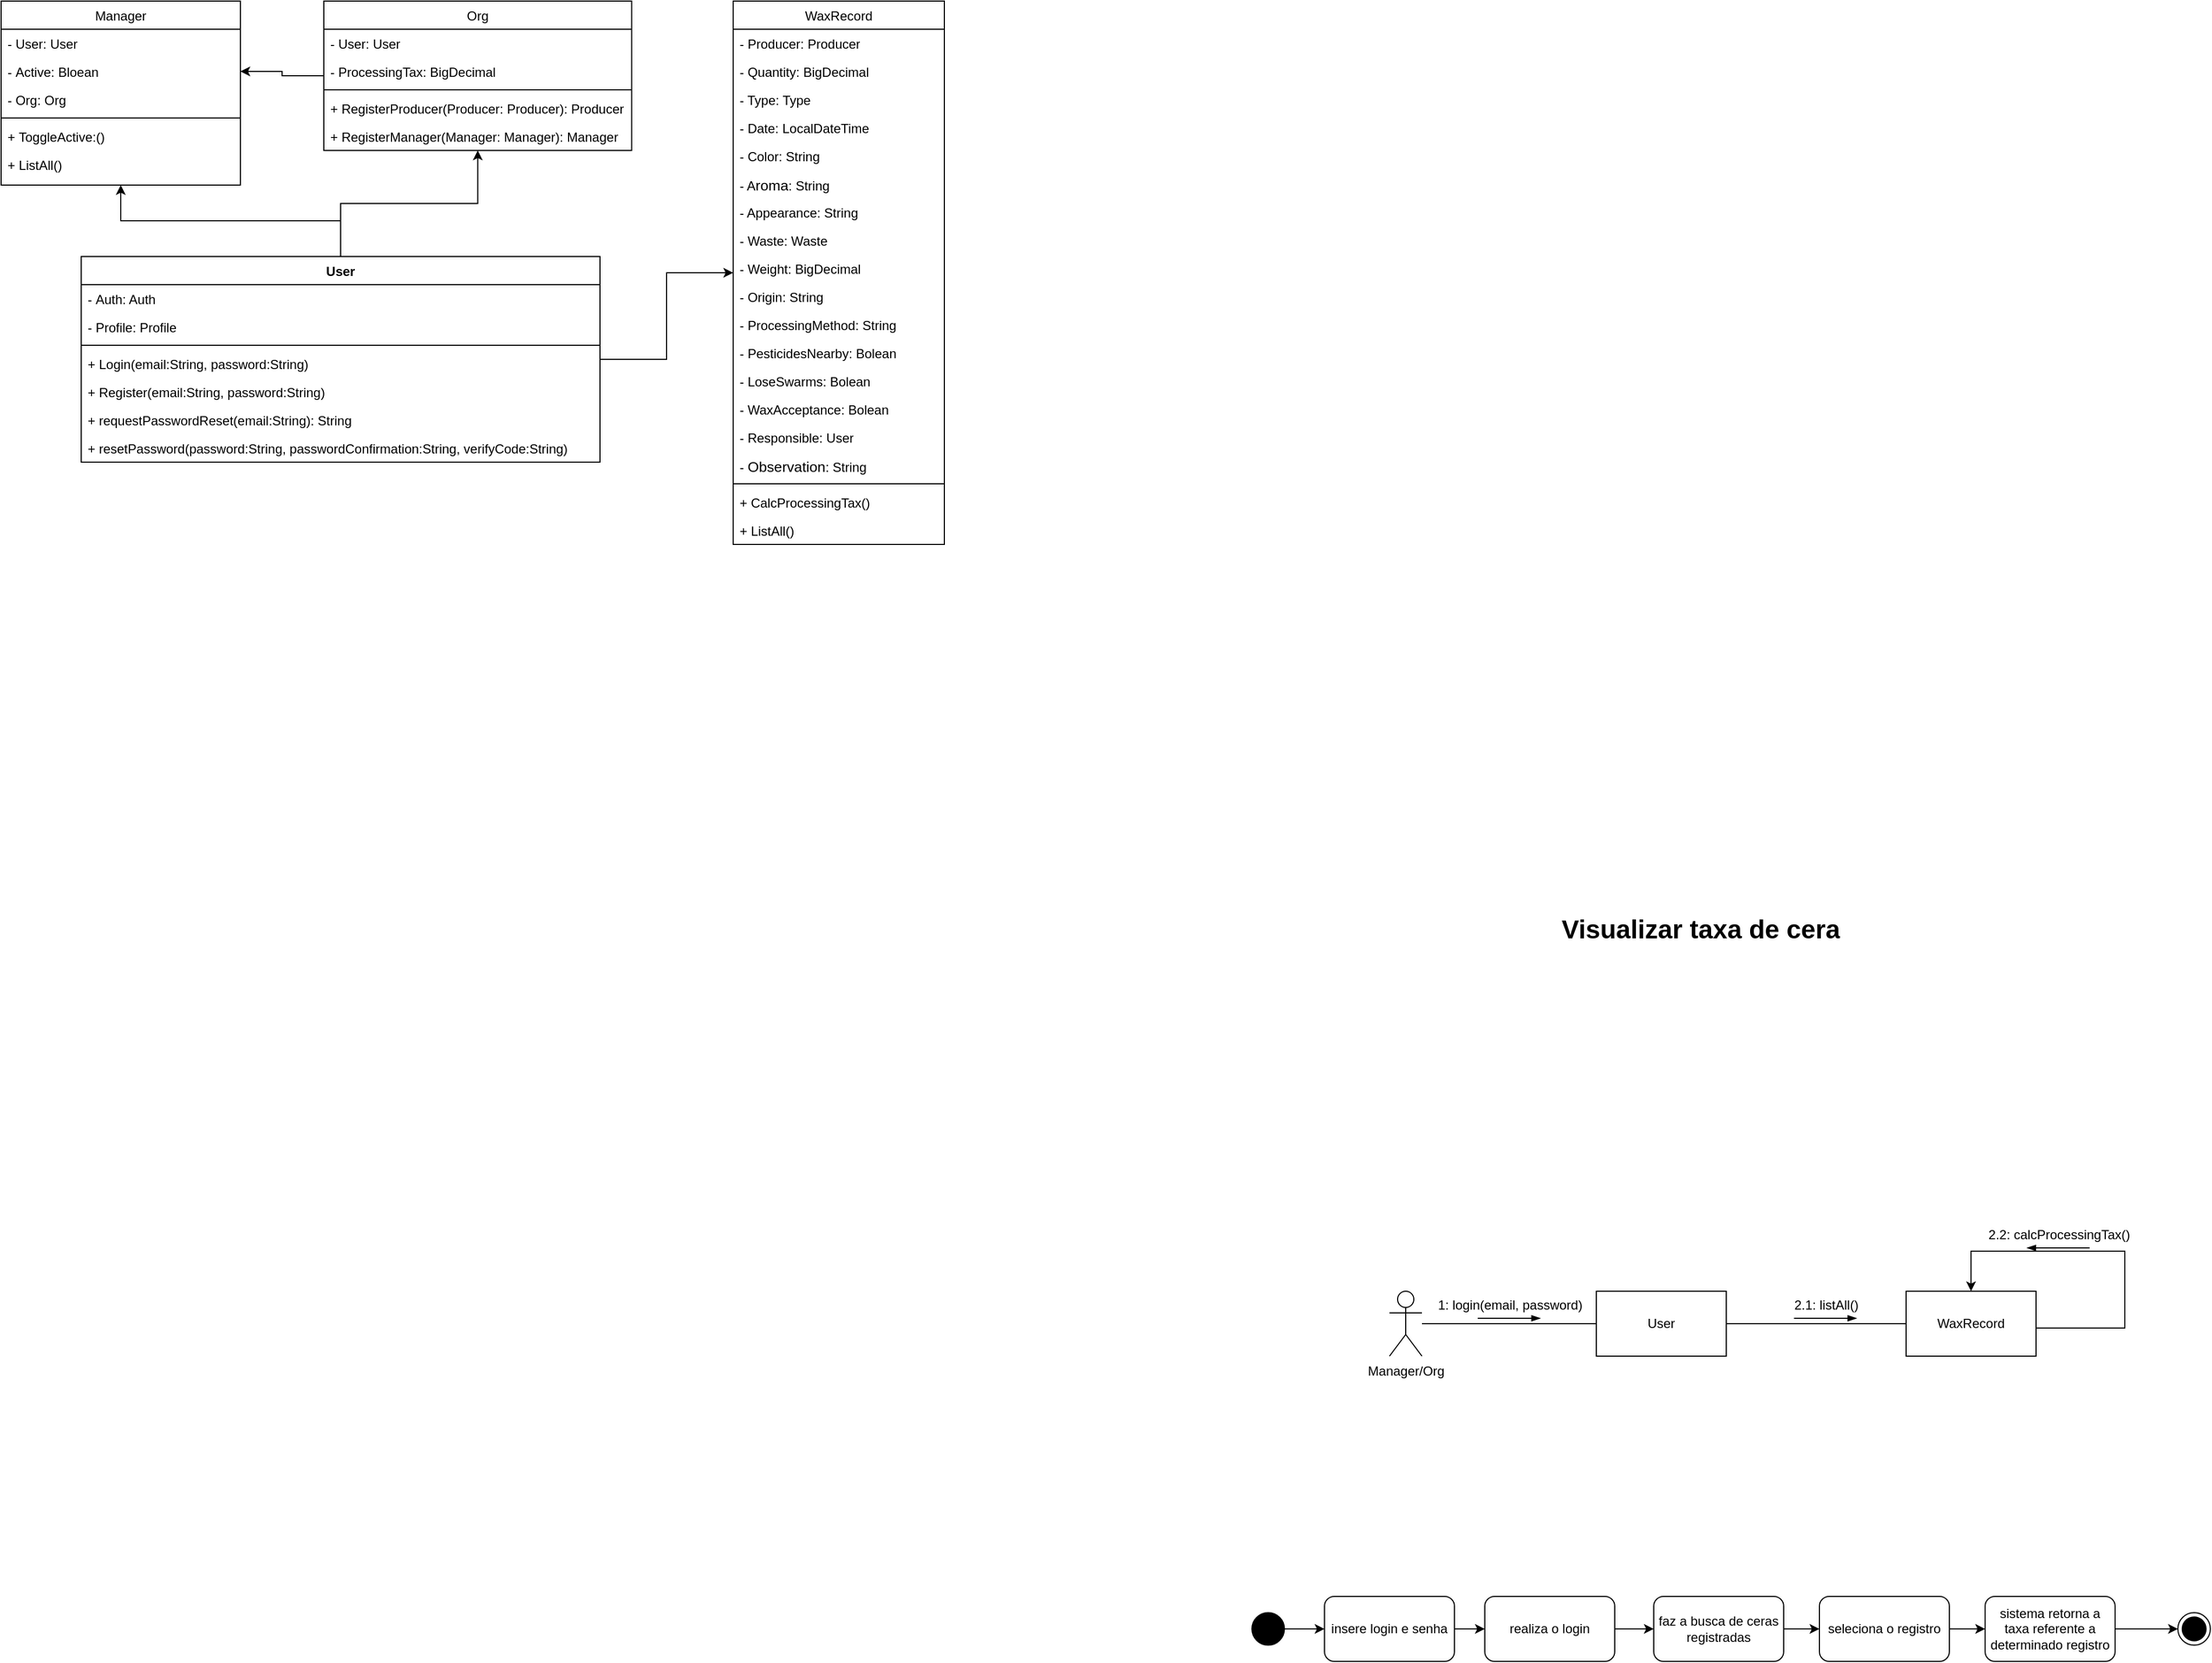 <mxfile version="24.2.3" type="github">
  <diagram name="Page-1" id="e7e014a7-5840-1c2e-5031-d8a46d1fe8dd">
    <mxGraphModel dx="3241" dy="1387" grid="0" gridSize="10" guides="1" tooltips="1" connect="1" arrows="1" fold="1" page="1" pageScale="1" pageWidth="1169" pageHeight="826" background="none" math="0" shadow="0">
      <root>
        <mxCell id="0" />
        <mxCell id="1" parent="0" />
        <mxCell id="_Qwe62J3tgY_4_dlwT_e-44" style="edgeStyle=orthogonalEdgeStyle;rounded=0;orthogonalLoop=1;jettySize=auto;html=1;entryX=0;entryY=0.5;entryDx=0;entryDy=0;endArrow=none;endFill=0;" parent="1" source="_Qwe62J3tgY_4_dlwT_e-41" target="_Qwe62J3tgY_4_dlwT_e-42" edge="1">
          <mxGeometry relative="1" as="geometry" />
        </mxCell>
        <mxCell id="_Qwe62J3tgY_4_dlwT_e-41" value="Manager/Org" style="shape=umlActor;verticalLabelPosition=bottom;verticalAlign=top;html=1;outlineConnect=0;" parent="1" vertex="1">
          <mxGeometry x="-966" y="397" width="30" height="60" as="geometry" />
        </mxCell>
        <mxCell id="_Qwe62J3tgY_4_dlwT_e-45" style="edgeStyle=orthogonalEdgeStyle;rounded=0;orthogonalLoop=1;jettySize=auto;html=1;exitX=1;exitY=0.5;exitDx=0;exitDy=0;endArrow=none;endFill=0;" parent="1" source="_Qwe62J3tgY_4_dlwT_e-42" target="_Qwe62J3tgY_4_dlwT_e-43" edge="1">
          <mxGeometry relative="1" as="geometry" />
        </mxCell>
        <mxCell id="_Qwe62J3tgY_4_dlwT_e-42" value="User" style="rounded=0;whiteSpace=wrap;html=1;" parent="1" vertex="1">
          <mxGeometry x="-775" y="397" width="120" height="60" as="geometry" />
        </mxCell>
        <mxCell id="_Qwe62J3tgY_4_dlwT_e-43" value="WaxRecord" style="rounded=0;whiteSpace=wrap;html=1;" parent="1" vertex="1">
          <mxGeometry x="-489" y="397" width="120" height="60" as="geometry" />
        </mxCell>
        <mxCell id="_Qwe62J3tgY_4_dlwT_e-46" value="1: login(email, password)" style="text;html=1;align=center;verticalAlign=middle;resizable=0;points=[];autosize=1;strokeColor=none;fillColor=none;" parent="1" vertex="1">
          <mxGeometry x="-931" y="397" width="151" height="26" as="geometry" />
        </mxCell>
        <mxCell id="_Qwe62J3tgY_4_dlwT_e-47" value="2.1:&amp;nbsp;&lt;span style=&quot;text-align: left; text-wrap: wrap;&quot;&gt;listAll&lt;/span&gt;()" style="text;html=1;align=center;verticalAlign=middle;resizable=0;points=[];autosize=1;strokeColor=none;fillColor=none;" parent="1" vertex="1">
          <mxGeometry x="-602" y="397" width="77" height="26" as="geometry" />
        </mxCell>
        <mxCell id="_Qwe62J3tgY_4_dlwT_e-50" style="edgeStyle=orthogonalEdgeStyle;rounded=0;orthogonalLoop=1;jettySize=auto;html=1;entryX=0;entryY=0.5;entryDx=0;entryDy=0;endArrow=blockThin;endFill=1;strokeWidth=1;" parent="1" edge="1">
          <mxGeometry relative="1" as="geometry">
            <mxPoint x="-884.5" y="422" as="sourcePoint" />
            <mxPoint x="-826.5" y="422" as="targetPoint" />
          </mxGeometry>
        </mxCell>
        <mxCell id="_Qwe62J3tgY_4_dlwT_e-51" style="edgeStyle=orthogonalEdgeStyle;rounded=0;orthogonalLoop=1;jettySize=auto;html=1;entryX=0;entryY=0.5;entryDx=0;entryDy=0;endArrow=blockThin;endFill=1;strokeWidth=1;" parent="1" edge="1">
          <mxGeometry relative="1" as="geometry">
            <mxPoint x="-592.5" y="422" as="sourcePoint" />
            <mxPoint x="-534.5" y="422" as="targetPoint" />
          </mxGeometry>
        </mxCell>
        <mxCell id="_Qwe62J3tgY_4_dlwT_e-52" value="&lt;h1 style=&quot;margin-top: 0px;&quot;&gt;&lt;font style=&quot;vertical-align: inherit;&quot;&gt;&lt;font style=&quot;vertical-align: inherit;&quot;&gt;Visualizar taxa de cera&lt;/font&gt;&lt;/font&gt;&lt;/h1&gt;" style="text;html=1;whiteSpace=wrap;overflow=hidden;rounded=0;" parent="1" vertex="1">
          <mxGeometry x="-809" y="42" width="277" height="34" as="geometry" />
        </mxCell>
        <mxCell id="_Qwe62J3tgY_4_dlwT_e-63" style="edgeStyle=orthogonalEdgeStyle;rounded=0;orthogonalLoop=1;jettySize=auto;html=1;entryX=0;entryY=0.5;entryDx=0;entryDy=0;" parent="1" source="_Qwe62J3tgY_4_dlwT_e-54" target="_Qwe62J3tgY_4_dlwT_e-56" edge="1">
          <mxGeometry relative="1" as="geometry" />
        </mxCell>
        <mxCell id="_Qwe62J3tgY_4_dlwT_e-54" value="" style="ellipse;fillColor=strokeColor;html=1;" parent="1" vertex="1">
          <mxGeometry x="-1093" y="694" width="30" height="30" as="geometry" />
        </mxCell>
        <mxCell id="_Qwe62J3tgY_4_dlwT_e-55" value="" style="ellipse;html=1;shape=endState;fillColor=strokeColor;" parent="1" vertex="1">
          <mxGeometry x="-238" y="694" width="30" height="30" as="geometry" />
        </mxCell>
        <mxCell id="_Qwe62J3tgY_4_dlwT_e-64" style="edgeStyle=orthogonalEdgeStyle;rounded=0;orthogonalLoop=1;jettySize=auto;html=1;" parent="1" source="_Qwe62J3tgY_4_dlwT_e-56" target="_Qwe62J3tgY_4_dlwT_e-57" edge="1">
          <mxGeometry relative="1" as="geometry" />
        </mxCell>
        <mxCell id="_Qwe62J3tgY_4_dlwT_e-56" value="insere login e senha" style="rounded=1;whiteSpace=wrap;html=1;" parent="1" vertex="1">
          <mxGeometry x="-1026" y="679" width="120" height="60" as="geometry" />
        </mxCell>
        <mxCell id="_Qwe62J3tgY_4_dlwT_e-65" style="edgeStyle=orthogonalEdgeStyle;rounded=0;orthogonalLoop=1;jettySize=auto;html=1;entryX=0;entryY=0.5;entryDx=0;entryDy=0;" parent="1" source="_Qwe62J3tgY_4_dlwT_e-57" target="_Qwe62J3tgY_4_dlwT_e-58" edge="1">
          <mxGeometry relative="1" as="geometry" />
        </mxCell>
        <mxCell id="_Qwe62J3tgY_4_dlwT_e-57" value="realiza o login" style="rounded=1;whiteSpace=wrap;html=1;" parent="1" vertex="1">
          <mxGeometry x="-878" y="679" width="120" height="60" as="geometry" />
        </mxCell>
        <mxCell id="_Qwe62J3tgY_4_dlwT_e-66" style="edgeStyle=orthogonalEdgeStyle;rounded=0;orthogonalLoop=1;jettySize=auto;html=1;" parent="1" source="_Qwe62J3tgY_4_dlwT_e-58" target="_Qwe62J3tgY_4_dlwT_e-59" edge="1">
          <mxGeometry relative="1" as="geometry" />
        </mxCell>
        <mxCell id="_Qwe62J3tgY_4_dlwT_e-58" value="faz a busca de ceras registradas" style="rounded=1;whiteSpace=wrap;html=1;" parent="1" vertex="1">
          <mxGeometry x="-722" y="679" width="120" height="60" as="geometry" />
        </mxCell>
        <mxCell id="_Qwe62J3tgY_4_dlwT_e-67" style="edgeStyle=orthogonalEdgeStyle;rounded=0;orthogonalLoop=1;jettySize=auto;html=1;entryX=0;entryY=0.5;entryDx=0;entryDy=0;" parent="1" source="_Qwe62J3tgY_4_dlwT_e-59" target="_Qwe62J3tgY_4_dlwT_e-60" edge="1">
          <mxGeometry relative="1" as="geometry" />
        </mxCell>
        <mxCell id="_Qwe62J3tgY_4_dlwT_e-59" value="seleciona o registro" style="rounded=1;whiteSpace=wrap;html=1;" parent="1" vertex="1">
          <mxGeometry x="-569" y="679" width="120" height="60" as="geometry" />
        </mxCell>
        <mxCell id="hPSKzK3FfXgFCUTiVHLy-42" style="edgeStyle=orthogonalEdgeStyle;rounded=0;orthogonalLoop=1;jettySize=auto;html=1;entryX=0;entryY=0.5;entryDx=0;entryDy=0;" edge="1" parent="1" source="_Qwe62J3tgY_4_dlwT_e-60" target="_Qwe62J3tgY_4_dlwT_e-55">
          <mxGeometry relative="1" as="geometry" />
        </mxCell>
        <mxCell id="_Qwe62J3tgY_4_dlwT_e-60" value="sistema retorna a taxa referente a determinado registro" style="rounded=1;whiteSpace=wrap;html=1;" parent="1" vertex="1">
          <mxGeometry x="-416" y="679" width="120" height="60" as="geometry" />
        </mxCell>
        <mxCell id="hPSKzK3FfXgFCUTiVHLy-39" style="edgeStyle=orthogonalEdgeStyle;rounded=0;orthogonalLoop=1;jettySize=auto;html=1;entryX=0.5;entryY=0;entryDx=0;entryDy=0;" edge="1" parent="1" source="_Qwe62J3tgY_4_dlwT_e-43" target="_Qwe62J3tgY_4_dlwT_e-43">
          <mxGeometry relative="1" as="geometry">
            <Array as="points">
              <mxPoint x="-287" y="431" />
              <mxPoint x="-287" y="360" />
              <mxPoint x="-429" y="360" />
            </Array>
          </mxGeometry>
        </mxCell>
        <mxCell id="hPSKzK3FfXgFCUTiVHLy-40" value="2.2:&amp;nbsp;&lt;span style=&quot;text-align: left; text-wrap: wrap;&quot;&gt;calcProcessingTax&lt;/span&gt;()" style="text;html=1;align=center;verticalAlign=middle;resizable=0;points=[];autosize=1;strokeColor=none;fillColor=none;" vertex="1" parent="1">
          <mxGeometry x="-423" y="332" width="149" height="26" as="geometry" />
        </mxCell>
        <mxCell id="hPSKzK3FfXgFCUTiVHLy-41" style="edgeStyle=orthogonalEdgeStyle;rounded=0;orthogonalLoop=1;jettySize=auto;html=1;entryX=0;entryY=0.5;entryDx=0;entryDy=0;endArrow=blockThin;endFill=1;strokeWidth=1;" edge="1" parent="1">
          <mxGeometry relative="1" as="geometry">
            <mxPoint x="-319.5" y="357" as="sourcePoint" />
            <mxPoint x="-377.5" y="357" as="targetPoint" />
          </mxGeometry>
        </mxCell>
        <mxCell id="hPSKzK3FfXgFCUTiVHLy-133" style="edgeStyle=orthogonalEdgeStyle;rounded=0;orthogonalLoop=1;jettySize=auto;html=1;entryX=1;entryY=0.5;entryDx=0;entryDy=0;" edge="1" parent="1" source="hPSKzK3FfXgFCUTiVHLy-134" target="hPSKzK3FfXgFCUTiVHLy-153">
          <mxGeometry relative="1" as="geometry" />
        </mxCell>
        <mxCell id="hPSKzK3FfXgFCUTiVHLy-134" value="Org" style="swimlane;fontStyle=0;align=center;verticalAlign=top;childLayout=stackLayout;horizontal=1;startSize=26;horizontalStack=0;resizeParent=1;resizeLast=0;collapsible=1;marginBottom=0;rounded=0;shadow=0;strokeWidth=1;" vertex="1" parent="1">
          <mxGeometry x="-1950" y="-795" width="284.25" height="138" as="geometry">
            <mxRectangle x="340" y="380" width="170" height="26" as="alternateBounds" />
          </mxGeometry>
        </mxCell>
        <mxCell id="hPSKzK3FfXgFCUTiVHLy-135" value="&lt;span style=&quot;background-color: rgb(255, 255, 255);&quot;&gt;- User: User&lt;/span&gt;" style="text;strokeColor=none;fillColor=none;align=left;verticalAlign=top;spacingLeft=4;spacingRight=4;overflow=hidden;rotatable=0;points=[[0,0.5],[1,0.5]];portConstraint=eastwest;whiteSpace=wrap;html=1;" vertex="1" parent="hPSKzK3FfXgFCUTiVHLy-134">
          <mxGeometry y="26" width="284.25" height="26" as="geometry" />
        </mxCell>
        <mxCell id="hPSKzK3FfXgFCUTiVHLy-136" value="-&amp;nbsp;ProcessingTax: BigDecimal" style="text;strokeColor=none;fillColor=none;align=left;verticalAlign=top;spacingLeft=4;spacingRight=4;overflow=hidden;rotatable=0;points=[[0,0.5],[1,0.5]];portConstraint=eastwest;whiteSpace=wrap;html=1;" vertex="1" parent="hPSKzK3FfXgFCUTiVHLy-134">
          <mxGeometry y="52" width="284.25" height="26" as="geometry" />
        </mxCell>
        <mxCell id="hPSKzK3FfXgFCUTiVHLy-137" value="" style="line;strokeWidth=1;fillColor=none;align=left;verticalAlign=middle;spacingTop=-1;spacingLeft=3;spacingRight=3;rotatable=0;labelPosition=right;points=[];portConstraint=eastwest;strokeColor=inherit;" vertex="1" parent="hPSKzK3FfXgFCUTiVHLy-134">
          <mxGeometry y="78" width="284.25" height="8" as="geometry" />
        </mxCell>
        <mxCell id="hPSKzK3FfXgFCUTiVHLy-138" value="+ RegisterProducer(Producer: Producer): Producer" style="text;strokeColor=none;fillColor=none;align=left;verticalAlign=top;spacingLeft=4;spacingRight=4;overflow=hidden;rotatable=0;points=[[0,0.5],[1,0.5]];portConstraint=eastwest;whiteSpace=wrap;html=1;" vertex="1" parent="hPSKzK3FfXgFCUTiVHLy-134">
          <mxGeometry y="86" width="284.25" height="26" as="geometry" />
        </mxCell>
        <mxCell id="hPSKzK3FfXgFCUTiVHLy-139" value="+ Register&lt;span style=&quot;text-align: center; text-wrap: nowrap;&quot;&gt;Manager(&lt;/span&gt;&lt;span style=&quot;text-align: center; text-wrap: nowrap;&quot;&gt;Manager:&amp;nbsp;&lt;/span&gt;&lt;span style=&quot;text-align: center; text-wrap: nowrap;&quot;&gt;Manager)&lt;/span&gt;&lt;span style=&quot;text-wrap: nowrap; text-align: center;&quot;&gt;:&amp;nbsp;&lt;/span&gt;&lt;span style=&quot;text-wrap: nowrap; text-align: center;&quot;&gt;Manager&lt;/span&gt;" style="text;strokeColor=none;fillColor=none;align=left;verticalAlign=top;spacingLeft=4;spacingRight=4;overflow=hidden;rotatable=0;points=[[0,0.5],[1,0.5]];portConstraint=eastwest;whiteSpace=wrap;html=1;" vertex="1" parent="hPSKzK3FfXgFCUTiVHLy-134">
          <mxGeometry y="112" width="284.25" height="26" as="geometry" />
        </mxCell>
        <mxCell id="hPSKzK3FfXgFCUTiVHLy-140" style="edgeStyle=orthogonalEdgeStyle;rounded=0;orthogonalLoop=1;jettySize=auto;html=1;" edge="1" parent="1" source="hPSKzK3FfXgFCUTiVHLy-143" target="hPSKzK3FfXgFCUTiVHLy-134">
          <mxGeometry relative="1" as="geometry" />
        </mxCell>
        <mxCell id="hPSKzK3FfXgFCUTiVHLy-141" style="edgeStyle=orthogonalEdgeStyle;rounded=0;orthogonalLoop=1;jettySize=auto;html=1;" edge="1" parent="1" source="hPSKzK3FfXgFCUTiVHLy-143" target="hPSKzK3FfXgFCUTiVHLy-158">
          <mxGeometry relative="1" as="geometry" />
        </mxCell>
        <mxCell id="hPSKzK3FfXgFCUTiVHLy-142" style="edgeStyle=orthogonalEdgeStyle;rounded=0;orthogonalLoop=1;jettySize=auto;html=1;" edge="1" parent="1" source="hPSKzK3FfXgFCUTiVHLy-143" target="hPSKzK3FfXgFCUTiVHLy-151">
          <mxGeometry relative="1" as="geometry" />
        </mxCell>
        <mxCell id="hPSKzK3FfXgFCUTiVHLy-143" value="User" style="swimlane;fontStyle=1;align=center;verticalAlign=top;childLayout=stackLayout;horizontal=1;startSize=26;horizontalStack=0;resizeParent=1;resizeParentMax=0;resizeLast=0;collapsible=1;marginBottom=0;whiteSpace=wrap;html=1;labelBackgroundColor=none;" vertex="1" parent="1">
          <mxGeometry x="-2174" y="-559" width="479" height="190" as="geometry" />
        </mxCell>
        <mxCell id="hPSKzK3FfXgFCUTiVHLy-144" value="-&amp;nbsp;Auth: Auth" style="text;strokeColor=none;fillColor=none;align=left;verticalAlign=top;spacingLeft=4;spacingRight=4;overflow=hidden;rotatable=0;points=[[0,0.5],[1,0.5]];portConstraint=eastwest;whiteSpace=wrap;html=1;labelBackgroundColor=none;" vertex="1" parent="hPSKzK3FfXgFCUTiVHLy-143">
          <mxGeometry y="26" width="479" height="26" as="geometry" />
        </mxCell>
        <mxCell id="hPSKzK3FfXgFCUTiVHLy-145" value="-&amp;nbsp;Profile: Profile" style="text;strokeColor=none;fillColor=none;align=left;verticalAlign=top;spacingLeft=4;spacingRight=4;overflow=hidden;rotatable=0;points=[[0,0.5],[1,0.5]];portConstraint=eastwest;whiteSpace=wrap;html=1;labelBackgroundColor=none;" vertex="1" parent="hPSKzK3FfXgFCUTiVHLy-143">
          <mxGeometry y="52" width="479" height="26" as="geometry" />
        </mxCell>
        <mxCell id="hPSKzK3FfXgFCUTiVHLy-146" value="" style="line;strokeWidth=1;fillColor=none;align=left;verticalAlign=middle;spacingTop=-1;spacingLeft=3;spacingRight=3;rotatable=0;labelPosition=right;points=[];portConstraint=eastwest;strokeColor=inherit;" vertex="1" parent="hPSKzK3FfXgFCUTiVHLy-143">
          <mxGeometry y="78" width="479" height="8" as="geometry" />
        </mxCell>
        <mxCell id="hPSKzK3FfXgFCUTiVHLy-147" value="+ Login(email:String, password:String)" style="text;strokeColor=none;fillColor=none;align=left;verticalAlign=top;spacingLeft=4;spacingRight=4;overflow=hidden;rotatable=0;points=[[0,0.5],[1,0.5]];portConstraint=eastwest;whiteSpace=wrap;html=1;" vertex="1" parent="hPSKzK3FfXgFCUTiVHLy-143">
          <mxGeometry y="86" width="479" height="26" as="geometry" />
        </mxCell>
        <mxCell id="hPSKzK3FfXgFCUTiVHLy-148" value="+ Register(email:String, password:String)" style="text;strokeColor=none;fillColor=none;align=left;verticalAlign=top;spacingLeft=4;spacingRight=4;overflow=hidden;rotatable=0;points=[[0,0.5],[1,0.5]];portConstraint=eastwest;whiteSpace=wrap;html=1;" vertex="1" parent="hPSKzK3FfXgFCUTiVHLy-143">
          <mxGeometry y="112" width="479" height="26" as="geometry" />
        </mxCell>
        <mxCell id="hPSKzK3FfXgFCUTiVHLy-149" value="+ requestPasswordReset(email:String): String" style="text;strokeColor=none;fillColor=none;align=left;verticalAlign=top;spacingLeft=4;spacingRight=4;overflow=hidden;rotatable=0;points=[[0,0.5],[1,0.5]];portConstraint=eastwest;whiteSpace=wrap;html=1;" vertex="1" parent="hPSKzK3FfXgFCUTiVHLy-143">
          <mxGeometry y="138" width="479" height="26" as="geometry" />
        </mxCell>
        <mxCell id="hPSKzK3FfXgFCUTiVHLy-150" value="+ resetPassword(password:String, passwordConfirmation:String, verifyCode:String)" style="text;strokeColor=none;fillColor=none;align=left;verticalAlign=top;spacingLeft=4;spacingRight=4;overflow=hidden;rotatable=0;points=[[0,0.5],[1,0.5]];portConstraint=eastwest;whiteSpace=wrap;html=1;" vertex="1" parent="hPSKzK3FfXgFCUTiVHLy-143">
          <mxGeometry y="164" width="479" height="26" as="geometry" />
        </mxCell>
        <mxCell id="hPSKzK3FfXgFCUTiVHLy-151" value="Manager" style="swimlane;fontStyle=0;align=center;verticalAlign=top;childLayout=stackLayout;horizontal=1;startSize=26;horizontalStack=0;resizeParent=1;resizeLast=0;collapsible=1;marginBottom=0;rounded=0;shadow=0;strokeWidth=1;" vertex="1" parent="1">
          <mxGeometry x="-2248" y="-795" width="221" height="170" as="geometry">
            <mxRectangle x="340" y="380" width="170" height="26" as="alternateBounds" />
          </mxGeometry>
        </mxCell>
        <mxCell id="hPSKzK3FfXgFCUTiVHLy-152" value="-&lt;span style=&quot;background-color: rgb(255, 255, 255);&quot;&gt;&amp;nbsp;User: User&lt;/span&gt;" style="text;strokeColor=none;fillColor=none;align=left;verticalAlign=top;spacingLeft=4;spacingRight=4;overflow=hidden;rotatable=0;points=[[0,0.5],[1,0.5]];portConstraint=eastwest;whiteSpace=wrap;html=1;" vertex="1" parent="hPSKzK3FfXgFCUTiVHLy-151">
          <mxGeometry y="26" width="221" height="26" as="geometry" />
        </mxCell>
        <mxCell id="hPSKzK3FfXgFCUTiVHLy-153" value="-&amp;nbsp;A&lt;span style=&quot;text-align: center; text-wrap: nowrap;&quot;&gt;ctive&lt;/span&gt;:&amp;nbsp;&lt;span style=&quot;text-align: center; text-wrap: nowrap;&quot;&gt;Bloean&lt;/span&gt;" style="text;strokeColor=none;fillColor=none;align=left;verticalAlign=top;spacingLeft=4;spacingRight=4;overflow=hidden;rotatable=0;points=[[0,0.5],[1,0.5]];portConstraint=eastwest;whiteSpace=wrap;html=1;" vertex="1" parent="hPSKzK3FfXgFCUTiVHLy-151">
          <mxGeometry y="52" width="221" height="26" as="geometry" />
        </mxCell>
        <mxCell id="hPSKzK3FfXgFCUTiVHLy-154" value="-&amp;nbsp;Org: Org" style="text;strokeColor=none;fillColor=none;align=left;verticalAlign=top;spacingLeft=4;spacingRight=4;overflow=hidden;rotatable=0;points=[[0,0.5],[1,0.5]];portConstraint=eastwest;whiteSpace=wrap;html=1;" vertex="1" parent="hPSKzK3FfXgFCUTiVHLy-151">
          <mxGeometry y="78" width="221" height="26" as="geometry" />
        </mxCell>
        <mxCell id="hPSKzK3FfXgFCUTiVHLy-155" value="" style="line;strokeWidth=1;fillColor=none;align=left;verticalAlign=middle;spacingTop=-1;spacingLeft=3;spacingRight=3;rotatable=0;labelPosition=right;points=[];portConstraint=eastwest;strokeColor=inherit;" vertex="1" parent="hPSKzK3FfXgFCUTiVHLy-151">
          <mxGeometry y="104" width="221" height="8" as="geometry" />
        </mxCell>
        <mxCell id="hPSKzK3FfXgFCUTiVHLy-156" value="+&amp;nbsp;ToggleActive:()" style="text;strokeColor=none;fillColor=none;align=left;verticalAlign=top;spacingLeft=4;spacingRight=4;overflow=hidden;rotatable=0;points=[[0,0.5],[1,0.5]];portConstraint=eastwest;whiteSpace=wrap;html=1;" vertex="1" parent="hPSKzK3FfXgFCUTiVHLy-151">
          <mxGeometry y="112" width="221" height="26" as="geometry" />
        </mxCell>
        <mxCell id="hPSKzK3FfXgFCUTiVHLy-157" value="+ ListAll()" style="text;strokeColor=none;fillColor=none;align=left;verticalAlign=top;spacingLeft=4;spacingRight=4;overflow=hidden;rotatable=0;points=[[0,0.5],[1,0.5]];portConstraint=eastwest;whiteSpace=wrap;html=1;" vertex="1" parent="hPSKzK3FfXgFCUTiVHLy-151">
          <mxGeometry y="138" width="221" height="26" as="geometry" />
        </mxCell>
        <mxCell id="hPSKzK3FfXgFCUTiVHLy-158" value="WaxRecord" style="swimlane;fontStyle=0;align=center;verticalAlign=top;childLayout=stackLayout;horizontal=1;startSize=26;horizontalStack=0;resizeParent=1;resizeLast=0;collapsible=1;marginBottom=0;rounded=0;shadow=0;strokeWidth=1;" vertex="1" parent="1">
          <mxGeometry x="-1572" y="-795" width="195" height="502" as="geometry">
            <mxRectangle x="340" y="380" width="170" height="26" as="alternateBounds" />
          </mxGeometry>
        </mxCell>
        <mxCell id="hPSKzK3FfXgFCUTiVHLy-159" value="&lt;div style=&quot;text-align: center;&quot;&gt;&lt;span style=&quot;background-color: initial; text-align: left;&quot;&gt;-&amp;nbsp;&lt;/span&gt;&lt;span style=&quot;background-color: initial; text-wrap: nowrap;&quot;&gt;Producer&lt;/span&gt;&lt;span style=&quot;background-color: initial;&quot;&gt;:&amp;nbsp;&lt;/span&gt;&lt;span style=&quot;background-color: initial; text-wrap: nowrap; text-align: left;&quot;&gt;Producer&lt;/span&gt;&lt;/div&gt;&lt;div style=&quot;text-align: center;&quot;&gt;&lt;span style=&quot;background-color: initial;&quot;&gt;&lt;/span&gt;&lt;/div&gt;" style="text;strokeColor=none;fillColor=none;align=left;verticalAlign=top;spacingLeft=4;spacingRight=4;overflow=hidden;rotatable=0;points=[[0,0.5],[1,0.5]];portConstraint=eastwest;whiteSpace=wrap;html=1;" vertex="1" parent="hPSKzK3FfXgFCUTiVHLy-158">
          <mxGeometry y="26" width="195" height="26" as="geometry" />
        </mxCell>
        <mxCell id="hPSKzK3FfXgFCUTiVHLy-160" value="- Quantity: BigDecimal" style="text;strokeColor=none;fillColor=none;align=left;verticalAlign=top;spacingLeft=4;spacingRight=4;overflow=hidden;rotatable=0;points=[[0,0.5],[1,0.5]];portConstraint=eastwest;whiteSpace=wrap;html=1;" vertex="1" parent="hPSKzK3FfXgFCUTiVHLy-158">
          <mxGeometry y="52" width="195" height="26" as="geometry" />
        </mxCell>
        <mxCell id="hPSKzK3FfXgFCUTiVHLy-161" value="- Type: Type" style="text;strokeColor=none;fillColor=none;align=left;verticalAlign=top;spacingLeft=4;spacingRight=4;overflow=hidden;rotatable=0;points=[[0,0.5],[1,0.5]];portConstraint=eastwest;whiteSpace=wrap;html=1;" vertex="1" parent="hPSKzK3FfXgFCUTiVHLy-158">
          <mxGeometry y="78" width="195" height="26" as="geometry" />
        </mxCell>
        <mxCell id="hPSKzK3FfXgFCUTiVHLy-162" value="- Date: LocalDateTime" style="text;strokeColor=none;fillColor=none;align=left;verticalAlign=top;spacingLeft=4;spacingRight=4;overflow=hidden;rotatable=0;points=[[0,0.5],[1,0.5]];portConstraint=eastwest;whiteSpace=wrap;html=1;" vertex="1" parent="hPSKzK3FfXgFCUTiVHLy-158">
          <mxGeometry y="104" width="195" height="26" as="geometry" />
        </mxCell>
        <mxCell id="hPSKzK3FfXgFCUTiVHLy-163" value="- Color: String" style="text;strokeColor=none;fillColor=none;align=left;verticalAlign=top;spacingLeft=4;spacingRight=4;overflow=hidden;rotatable=0;points=[[0,0.5],[1,0.5]];portConstraint=eastwest;whiteSpace=wrap;html=1;" vertex="1" parent="hPSKzK3FfXgFCUTiVHLy-158">
          <mxGeometry y="130" width="195" height="26" as="geometry" />
        </mxCell>
        <mxCell id="hPSKzK3FfXgFCUTiVHLy-164" value="- A&lt;span id=&quot;docs-internal-guid-557b3630-7fff-20dd-d34a-92701e62d65a&quot;&gt;&lt;span style=&quot;font-size: 10pt; font-family: Arial, sans-serif; background-color: transparent; font-variant-numeric: normal; font-variant-east-asian: normal; font-variant-alternates: normal; font-variant-position: normal; vertical-align: baseline; white-space-collapse: preserve;&quot;&gt;roma&lt;/span&gt;&lt;/span&gt;: String" style="text;strokeColor=none;fillColor=none;align=left;verticalAlign=top;spacingLeft=4;spacingRight=4;overflow=hidden;rotatable=0;points=[[0,0.5],[1,0.5]];portConstraint=eastwest;whiteSpace=wrap;html=1;" vertex="1" parent="hPSKzK3FfXgFCUTiVHLy-158">
          <mxGeometry y="156" width="195" height="26" as="geometry" />
        </mxCell>
        <mxCell id="hPSKzK3FfXgFCUTiVHLy-165" value="- Appearance: String" style="text;strokeColor=none;fillColor=none;align=left;verticalAlign=top;spacingLeft=4;spacingRight=4;overflow=hidden;rotatable=0;points=[[0,0.5],[1,0.5]];portConstraint=eastwest;whiteSpace=wrap;html=1;" vertex="1" parent="hPSKzK3FfXgFCUTiVHLy-158">
          <mxGeometry y="182" width="195" height="26" as="geometry" />
        </mxCell>
        <mxCell id="hPSKzK3FfXgFCUTiVHLy-166" value="- Waste: Waste" style="text;strokeColor=none;fillColor=none;align=left;verticalAlign=top;spacingLeft=4;spacingRight=4;overflow=hidden;rotatable=0;points=[[0,0.5],[1,0.5]];portConstraint=eastwest;whiteSpace=wrap;html=1;" vertex="1" parent="hPSKzK3FfXgFCUTiVHLy-158">
          <mxGeometry y="208" width="195" height="26" as="geometry" />
        </mxCell>
        <mxCell id="hPSKzK3FfXgFCUTiVHLy-167" value="- Weight: BigDecimal" style="text;strokeColor=none;fillColor=none;align=left;verticalAlign=top;spacingLeft=4;spacingRight=4;overflow=hidden;rotatable=0;points=[[0,0.5],[1,0.5]];portConstraint=eastwest;whiteSpace=wrap;html=1;" vertex="1" parent="hPSKzK3FfXgFCUTiVHLy-158">
          <mxGeometry y="234" width="195" height="26" as="geometry" />
        </mxCell>
        <mxCell id="hPSKzK3FfXgFCUTiVHLy-168" value="-&amp;nbsp;Origin: String" style="text;strokeColor=none;fillColor=none;align=left;verticalAlign=top;spacingLeft=4;spacingRight=4;overflow=hidden;rotatable=0;points=[[0,0.5],[1,0.5]];portConstraint=eastwest;whiteSpace=wrap;html=1;" vertex="1" parent="hPSKzK3FfXgFCUTiVHLy-158">
          <mxGeometry y="260" width="195" height="26" as="geometry" />
        </mxCell>
        <mxCell id="hPSKzK3FfXgFCUTiVHLy-169" value="-&amp;nbsp;ProcessingMethod: String" style="text;strokeColor=none;fillColor=none;align=left;verticalAlign=top;spacingLeft=4;spacingRight=4;overflow=hidden;rotatable=0;points=[[0,0.5],[1,0.5]];portConstraint=eastwest;whiteSpace=wrap;html=1;" vertex="1" parent="hPSKzK3FfXgFCUTiVHLy-158">
          <mxGeometry y="286" width="195" height="26" as="geometry" />
        </mxCell>
        <mxCell id="hPSKzK3FfXgFCUTiVHLy-170" value="-&amp;nbsp;PesticidesNearby: Bolean" style="text;strokeColor=none;fillColor=none;align=left;verticalAlign=top;spacingLeft=4;spacingRight=4;overflow=hidden;rotatable=0;points=[[0,0.5],[1,0.5]];portConstraint=eastwest;whiteSpace=wrap;html=1;" vertex="1" parent="hPSKzK3FfXgFCUTiVHLy-158">
          <mxGeometry y="312" width="195" height="26" as="geometry" />
        </mxCell>
        <mxCell id="hPSKzK3FfXgFCUTiVHLy-171" value="-&amp;nbsp;LoseSwarms: Bolean" style="text;strokeColor=none;fillColor=none;align=left;verticalAlign=top;spacingLeft=4;spacingRight=4;overflow=hidden;rotatable=0;points=[[0,0.5],[1,0.5]];portConstraint=eastwest;whiteSpace=wrap;html=1;" vertex="1" parent="hPSKzK3FfXgFCUTiVHLy-158">
          <mxGeometry y="338" width="195" height="26" as="geometry" />
        </mxCell>
        <mxCell id="hPSKzK3FfXgFCUTiVHLy-172" value="-&amp;nbsp;WaxAcceptance: Bolean" style="text;strokeColor=none;fillColor=none;align=left;verticalAlign=top;spacingLeft=4;spacingRight=4;overflow=hidden;rotatable=0;points=[[0,0.5],[1,0.5]];portConstraint=eastwest;whiteSpace=wrap;html=1;" vertex="1" parent="hPSKzK3FfXgFCUTiVHLy-158">
          <mxGeometry y="364" width="195" height="26" as="geometry" />
        </mxCell>
        <mxCell id="hPSKzK3FfXgFCUTiVHLy-173" value="- Responsible: User" style="text;strokeColor=none;fillColor=none;align=left;verticalAlign=top;spacingLeft=4;spacingRight=4;overflow=hidden;rotatable=0;points=[[0,0.5],[1,0.5]];portConstraint=eastwest;whiteSpace=wrap;html=1;" vertex="1" parent="hPSKzK3FfXgFCUTiVHLy-158">
          <mxGeometry y="390" width="195" height="26" as="geometry" />
        </mxCell>
        <mxCell id="hPSKzK3FfXgFCUTiVHLy-174" value="&lt;span id=&quot;docs-internal-guid-a812631d-7fff-def3-640b-8b37137d6e33&quot;&gt;&lt;span style=&quot;font-size: 10pt; font-family: Arial, sans-serif; background-color: transparent; font-variant-numeric: normal; font-variant-east-asian: normal; font-variant-alternates: normal; font-variant-position: normal; vertical-align: baseline; white-space-collapse: preserve;&quot;&gt;&lt;span style=&quot;font-family: Helvetica; font-size: 12px; white-space-collapse: collapse;&quot;&gt;-&amp;nbsp;&lt;/span&gt;Observation&lt;/span&gt;&lt;/span&gt;: String" style="text;strokeColor=none;fillColor=none;align=left;verticalAlign=top;spacingLeft=4;spacingRight=4;overflow=hidden;rotatable=0;points=[[0,0.5],[1,0.5]];portConstraint=eastwest;whiteSpace=wrap;html=1;" vertex="1" parent="hPSKzK3FfXgFCUTiVHLy-158">
          <mxGeometry y="416" width="195" height="26" as="geometry" />
        </mxCell>
        <mxCell id="hPSKzK3FfXgFCUTiVHLy-175" value="" style="line;strokeWidth=1;fillColor=none;align=left;verticalAlign=middle;spacingTop=-1;spacingLeft=3;spacingRight=3;rotatable=0;labelPosition=right;points=[];portConstraint=eastwest;strokeColor=inherit;" vertex="1" parent="hPSKzK3FfXgFCUTiVHLy-158">
          <mxGeometry y="442" width="195" height="8" as="geometry" />
        </mxCell>
        <mxCell id="hPSKzK3FfXgFCUTiVHLy-176" value="+ CalcProcessingTax()" style="text;strokeColor=none;fillColor=none;align=left;verticalAlign=top;spacingLeft=4;spacingRight=4;overflow=hidden;rotatable=0;points=[[0,0.5],[1,0.5]];portConstraint=eastwest;whiteSpace=wrap;html=1;" vertex="1" parent="hPSKzK3FfXgFCUTiVHLy-158">
          <mxGeometry y="450" width="195" height="26" as="geometry" />
        </mxCell>
        <mxCell id="hPSKzK3FfXgFCUTiVHLy-177" value="+ ListAll()" style="text;strokeColor=none;fillColor=none;align=left;verticalAlign=top;spacingLeft=4;spacingRight=4;overflow=hidden;rotatable=0;points=[[0,0.5],[1,0.5]];portConstraint=eastwest;whiteSpace=wrap;html=1;" vertex="1" parent="hPSKzK3FfXgFCUTiVHLy-158">
          <mxGeometry y="476" width="195" height="26" as="geometry" />
        </mxCell>
      </root>
    </mxGraphModel>
  </diagram>
</mxfile>
